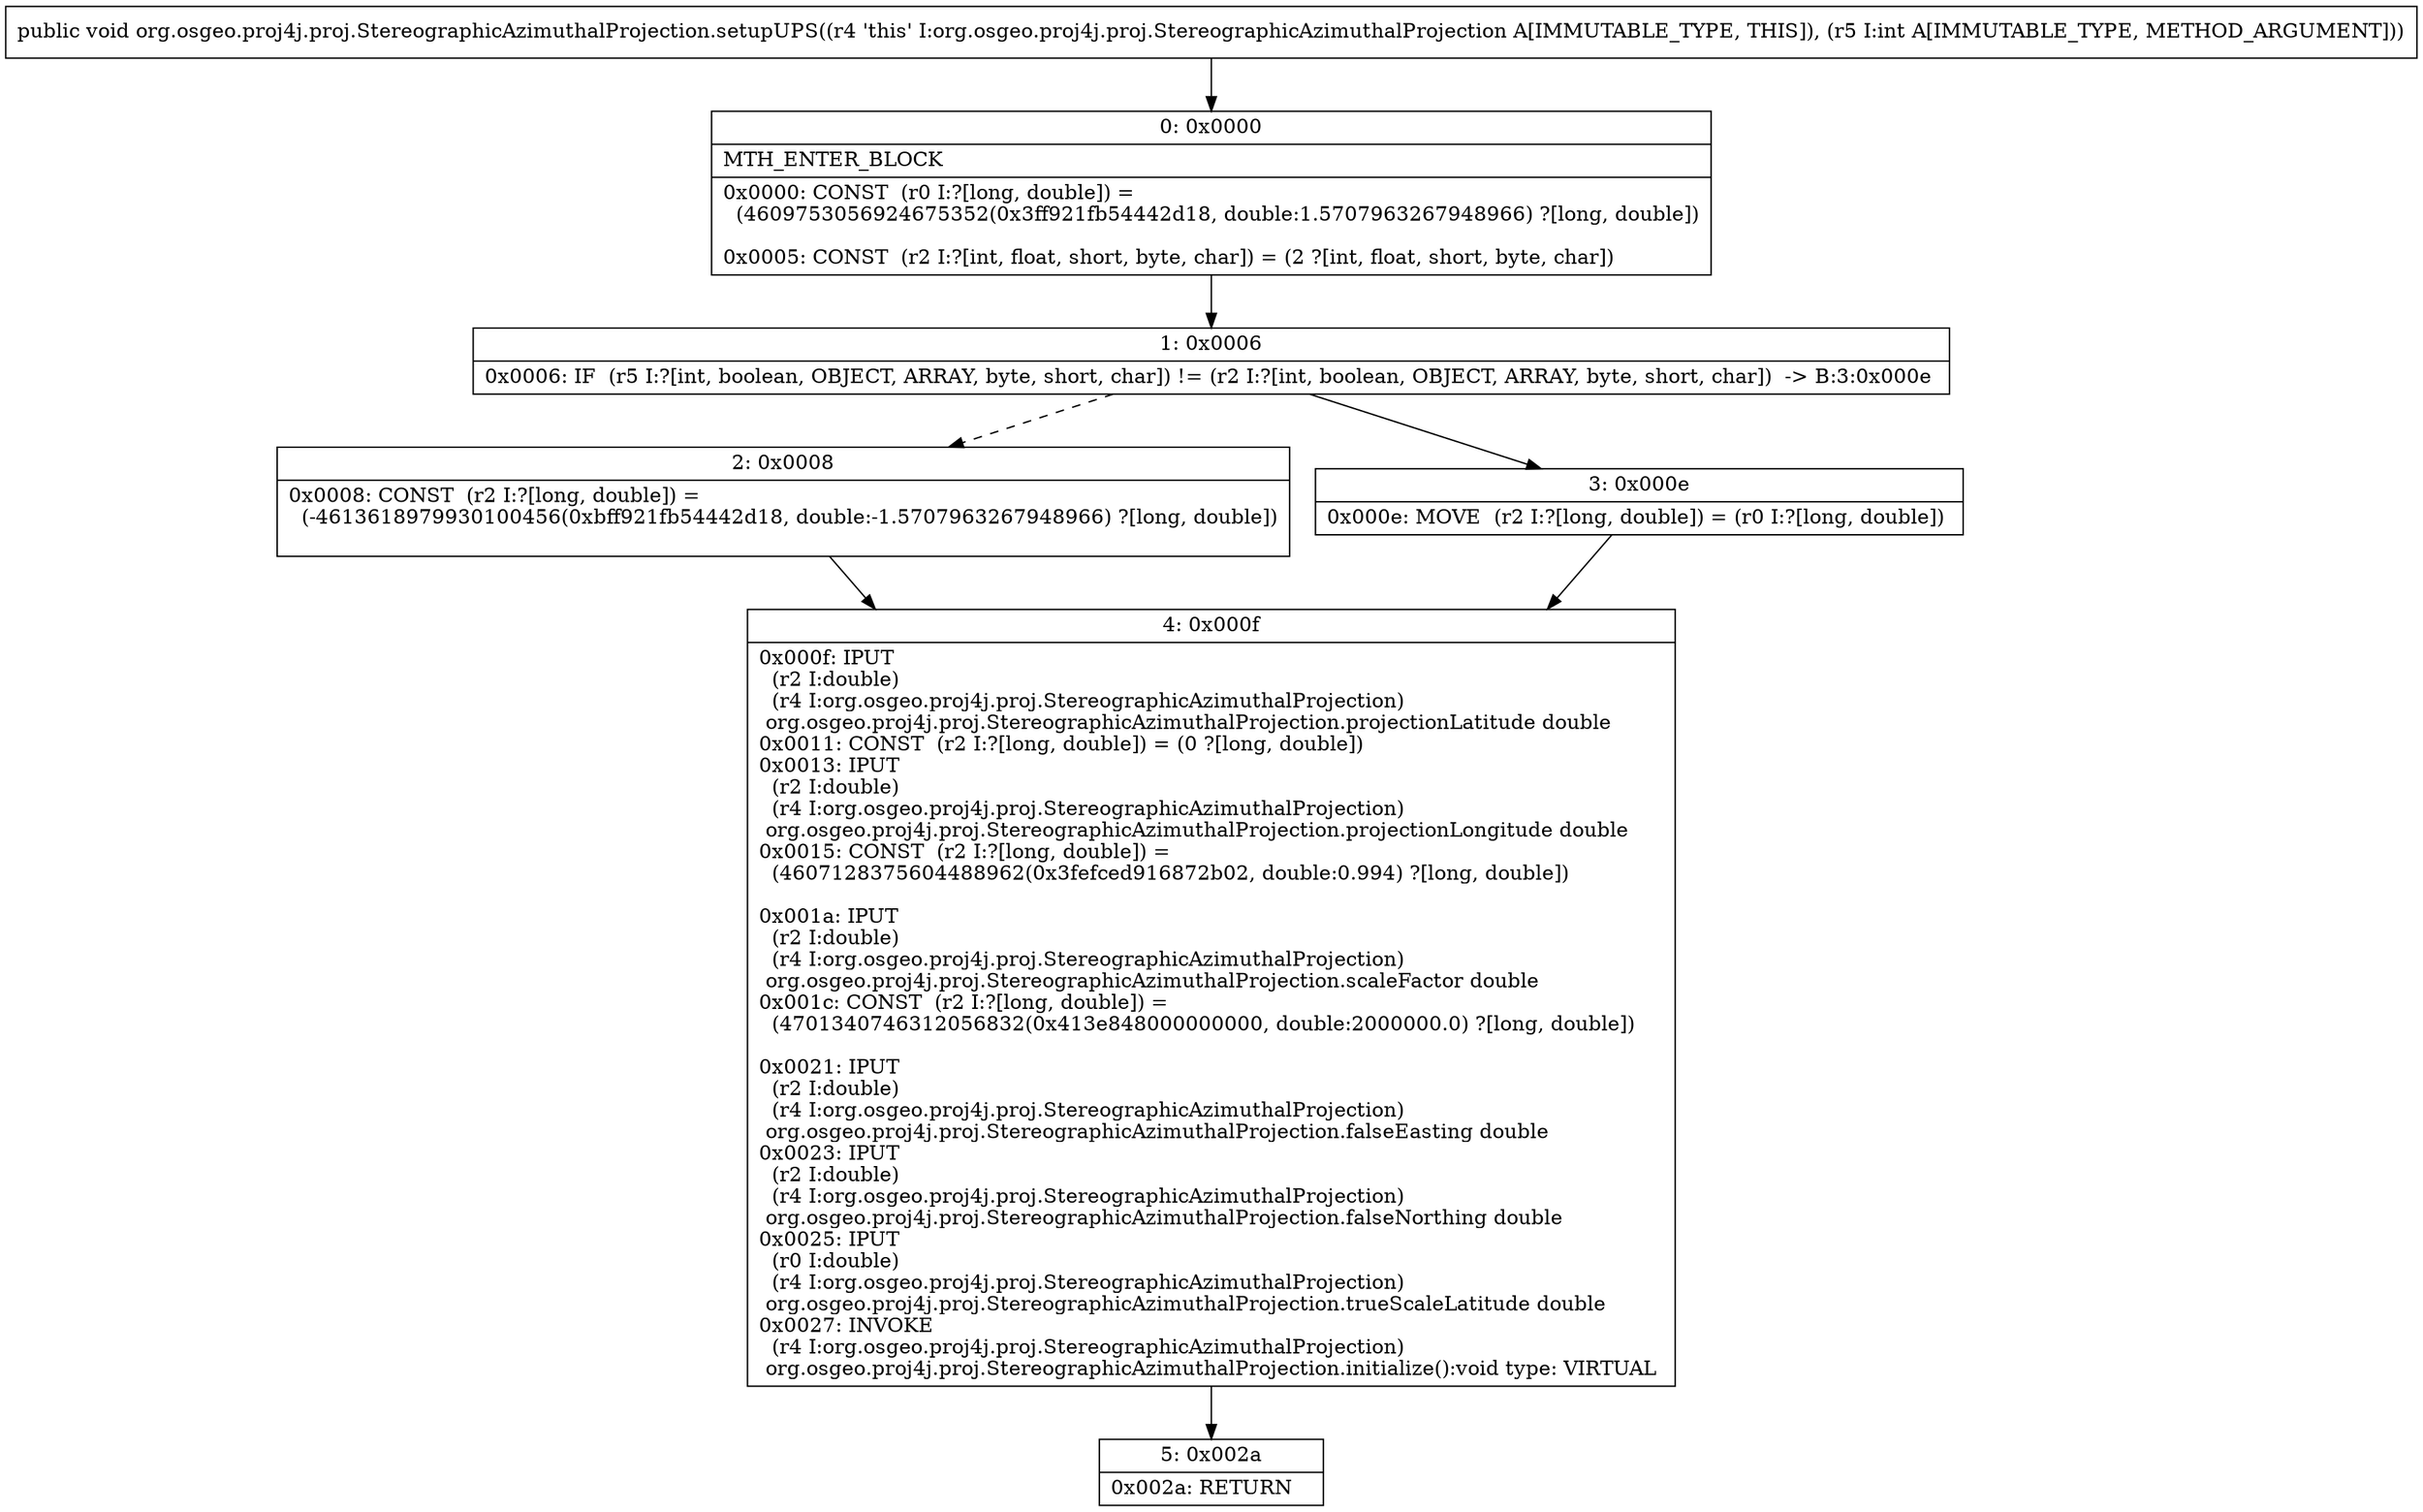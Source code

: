digraph "CFG fororg.osgeo.proj4j.proj.StereographicAzimuthalProjection.setupUPS(I)V" {
Node_0 [shape=record,label="{0\:\ 0x0000|MTH_ENTER_BLOCK\l|0x0000: CONST  (r0 I:?[long, double]) = \l  (4609753056924675352(0x3ff921fb54442d18, double:1.5707963267948966) ?[long, double])\l \l0x0005: CONST  (r2 I:?[int, float, short, byte, char]) = (2 ?[int, float, short, byte, char]) \l}"];
Node_1 [shape=record,label="{1\:\ 0x0006|0x0006: IF  (r5 I:?[int, boolean, OBJECT, ARRAY, byte, short, char]) != (r2 I:?[int, boolean, OBJECT, ARRAY, byte, short, char])  \-\> B:3:0x000e \l}"];
Node_2 [shape=record,label="{2\:\ 0x0008|0x0008: CONST  (r2 I:?[long, double]) = \l  (\-4613618979930100456(0xbff921fb54442d18, double:\-1.5707963267948966) ?[long, double])\l \l}"];
Node_3 [shape=record,label="{3\:\ 0x000e|0x000e: MOVE  (r2 I:?[long, double]) = (r0 I:?[long, double]) \l}"];
Node_4 [shape=record,label="{4\:\ 0x000f|0x000f: IPUT  \l  (r2 I:double)\l  (r4 I:org.osgeo.proj4j.proj.StereographicAzimuthalProjection)\l org.osgeo.proj4j.proj.StereographicAzimuthalProjection.projectionLatitude double \l0x0011: CONST  (r2 I:?[long, double]) = (0 ?[long, double]) \l0x0013: IPUT  \l  (r2 I:double)\l  (r4 I:org.osgeo.proj4j.proj.StereographicAzimuthalProjection)\l org.osgeo.proj4j.proj.StereographicAzimuthalProjection.projectionLongitude double \l0x0015: CONST  (r2 I:?[long, double]) = \l  (4607128375604488962(0x3fefced916872b02, double:0.994) ?[long, double])\l \l0x001a: IPUT  \l  (r2 I:double)\l  (r4 I:org.osgeo.proj4j.proj.StereographicAzimuthalProjection)\l org.osgeo.proj4j.proj.StereographicAzimuthalProjection.scaleFactor double \l0x001c: CONST  (r2 I:?[long, double]) = \l  (4701340746312056832(0x413e848000000000, double:2000000.0) ?[long, double])\l \l0x0021: IPUT  \l  (r2 I:double)\l  (r4 I:org.osgeo.proj4j.proj.StereographicAzimuthalProjection)\l org.osgeo.proj4j.proj.StereographicAzimuthalProjection.falseEasting double \l0x0023: IPUT  \l  (r2 I:double)\l  (r4 I:org.osgeo.proj4j.proj.StereographicAzimuthalProjection)\l org.osgeo.proj4j.proj.StereographicAzimuthalProjection.falseNorthing double \l0x0025: IPUT  \l  (r0 I:double)\l  (r4 I:org.osgeo.proj4j.proj.StereographicAzimuthalProjection)\l org.osgeo.proj4j.proj.StereographicAzimuthalProjection.trueScaleLatitude double \l0x0027: INVOKE  \l  (r4 I:org.osgeo.proj4j.proj.StereographicAzimuthalProjection)\l org.osgeo.proj4j.proj.StereographicAzimuthalProjection.initialize():void type: VIRTUAL \l}"];
Node_5 [shape=record,label="{5\:\ 0x002a|0x002a: RETURN   \l}"];
MethodNode[shape=record,label="{public void org.osgeo.proj4j.proj.StereographicAzimuthalProjection.setupUPS((r4 'this' I:org.osgeo.proj4j.proj.StereographicAzimuthalProjection A[IMMUTABLE_TYPE, THIS]), (r5 I:int A[IMMUTABLE_TYPE, METHOD_ARGUMENT])) }"];
MethodNode -> Node_0;
Node_0 -> Node_1;
Node_1 -> Node_2[style=dashed];
Node_1 -> Node_3;
Node_2 -> Node_4;
Node_3 -> Node_4;
Node_4 -> Node_5;
}

